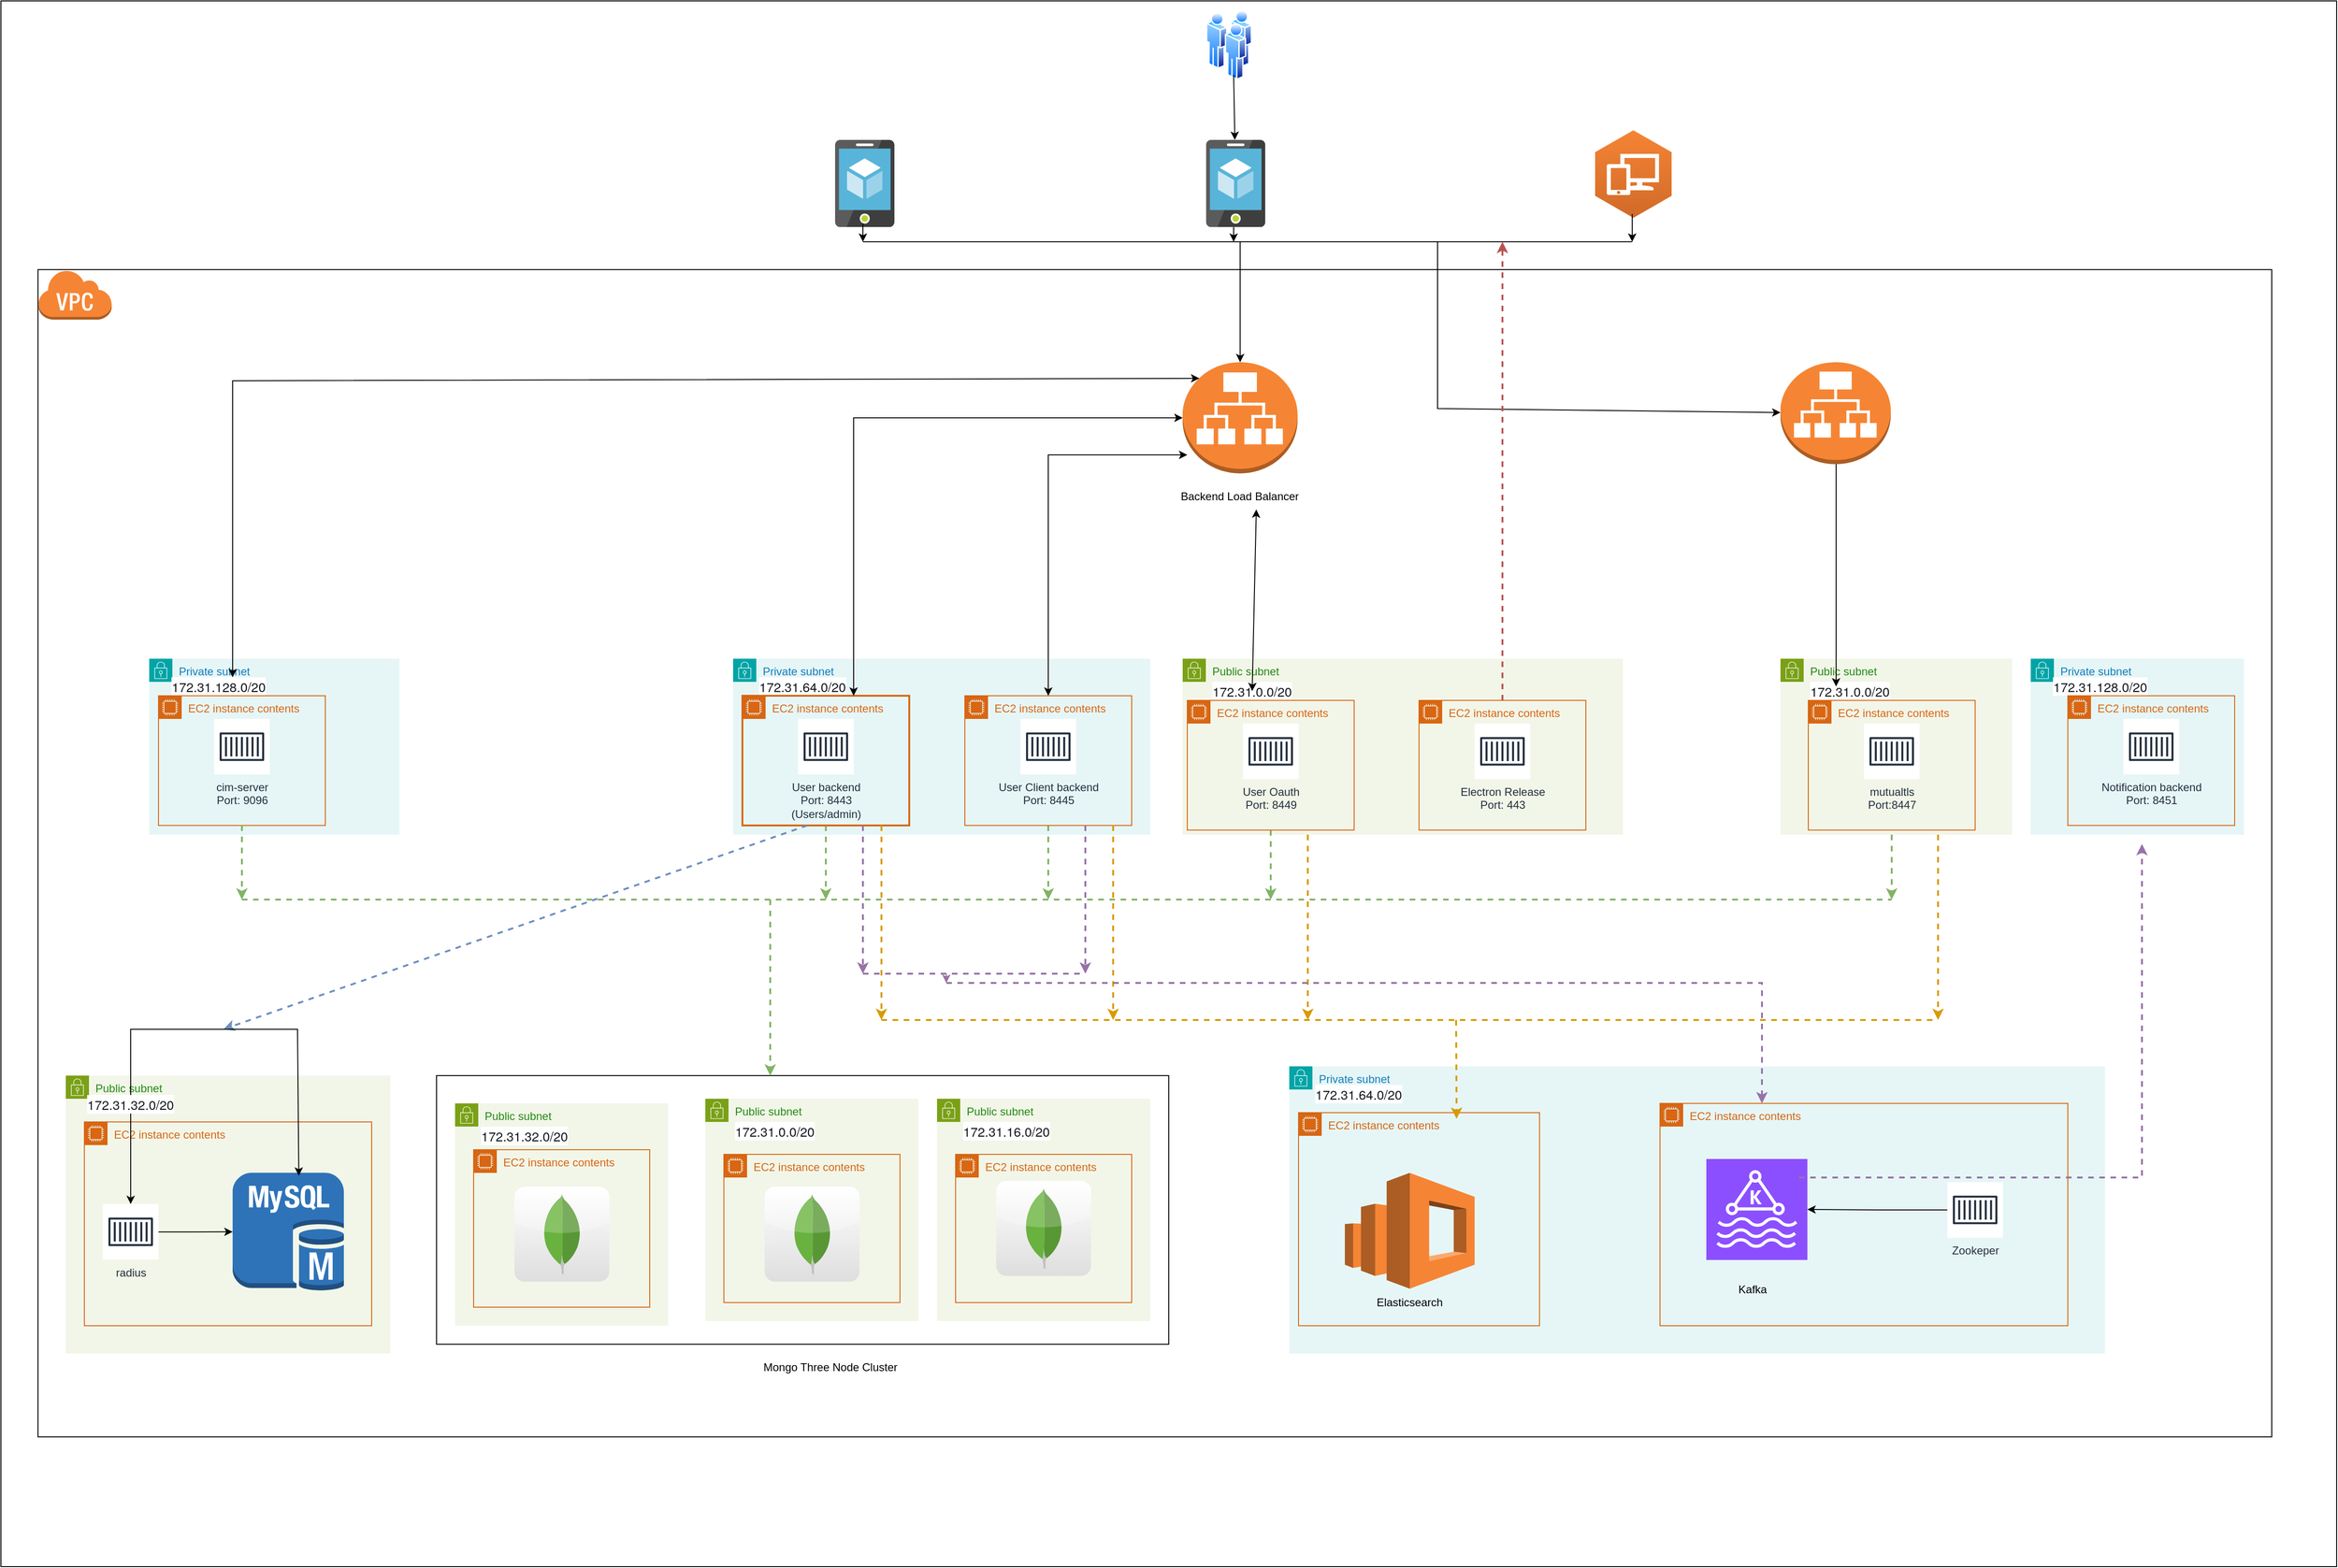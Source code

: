 <mxfile version="24.7.14">
  <diagram name="Page-1" id="pGAKAPKMy0GoA83f_Wez">
    <mxGraphModel dx="3497" dy="1487" grid="1" gridSize="10" guides="1" tooltips="1" connect="1" arrows="1" fold="1" page="1" pageScale="1" pageWidth="850" pageHeight="1100" math="0" shadow="0">
      <root>
        <mxCell id="0" />
        <mxCell id="1" parent="0" />
        <mxCell id="ZmOMr5aktULdy7HiZzXc-1" value="" style="rounded=0;whiteSpace=wrap;html=1;" vertex="1" parent="1">
          <mxGeometry x="-850" y="40" width="2520" height="1690" as="geometry" />
        </mxCell>
        <mxCell id="ZmOMr5aktULdy7HiZzXc-2" value="" style="image;aspect=fixed;perimeter=ellipsePerimeter;html=1;align=center;shadow=0;dashed=0;spacingTop=3;image=img/lib/active_directory/users.svg;" vertex="1" parent="1">
          <mxGeometry x="450.2" y="50" width="49.6" height="75.15" as="geometry" />
        </mxCell>
        <mxCell id="ZmOMr5aktULdy7HiZzXc-6" value="" style="image;sketch=0;aspect=fixed;html=1;points=[];align=center;fontSize=12;image=img/lib/mscae/App_Service_Mobile_App.svg;" vertex="1" parent="1">
          <mxGeometry x="50" y="190" width="64" height="94.12" as="geometry" />
        </mxCell>
        <mxCell id="ZmOMr5aktULdy7HiZzXc-8" value="" style="image;sketch=0;aspect=fixed;html=1;points=[];align=center;fontSize=12;image=img/lib/mscae/App_Service_Mobile_App.svg;" vertex="1" parent="1">
          <mxGeometry x="450.2" y="190" width="64" height="94.12" as="geometry" />
        </mxCell>
        <mxCell id="ZmOMr5aktULdy7HiZzXc-9" value="" style="outlineConnect=0;dashed=0;verticalLabelPosition=bottom;verticalAlign=top;align=center;html=1;shape=mxgraph.aws3.workspaces;fillColor=#D16A28;gradientColor=#F58435;gradientDirection=north;" vertex="1" parent="1">
          <mxGeometry x="870" y="179.62" width="82.5" height="94.5" as="geometry" />
        </mxCell>
        <mxCell id="ZmOMr5aktULdy7HiZzXc-16" value="" style="rounded=0;whiteSpace=wrap;html=1;" vertex="1" parent="1">
          <mxGeometry x="-810" y="330" width="2410" height="1260" as="geometry" />
        </mxCell>
        <mxCell id="ZmOMr5aktULdy7HiZzXc-18" value="" style="outlineConnect=0;dashed=0;verticalLabelPosition=bottom;verticalAlign=top;align=center;html=1;shape=mxgraph.aws3.virtual_private_cloud;fillColor=#F58534;gradientColor=none;" vertex="1" parent="1">
          <mxGeometry x="-810" y="330" width="79.5" height="54" as="geometry" />
        </mxCell>
        <mxCell id="ZmOMr5aktULdy7HiZzXc-19" value="" style="outlineConnect=0;dashed=0;verticalLabelPosition=bottom;verticalAlign=top;align=center;html=1;shape=mxgraph.aws3.application_load_balancer;fillColor=#F58534;gradientColor=none;" vertex="1" parent="1">
          <mxGeometry x="425" y="430" width="124" height="120" as="geometry" />
        </mxCell>
        <mxCell id="ZmOMr5aktULdy7HiZzXc-21" value="Public subnet" style="points=[[0,0],[0.25,0],[0.5,0],[0.75,0],[1,0],[1,0.25],[1,0.5],[1,0.75],[1,1],[0.75,1],[0.5,1],[0.25,1],[0,1],[0,0.75],[0,0.5],[0,0.25]];outlineConnect=0;gradientColor=none;html=1;whiteSpace=wrap;fontSize=12;fontStyle=0;container=1;pointerEvents=0;collapsible=0;recursiveResize=0;shape=mxgraph.aws4.group;grIcon=mxgraph.aws4.group_security_group;grStroke=0;strokeColor=#7AA116;fillColor=#F2F6E8;verticalAlign=top;align=left;spacingLeft=30;fontColor=#248814;dashed=0;" vertex="1" parent="1">
          <mxGeometry x="425" y="750" width="475" height="190" as="geometry" />
        </mxCell>
        <mxCell id="ZmOMr5aktULdy7HiZzXc-22" value="&lt;span style=&quot;color: rgb(22, 25, 31); font-family: &amp;quot;Amazon Ember&amp;quot;, &amp;quot;Helvetica Neue&amp;quot;, Roboto, Arial, sans-serif; font-size: 14px; text-align: start; background-color: rgb(255, 255, 255);&quot;&gt;172.31.0.0/20&lt;/span&gt;" style="text;html=1;align=center;verticalAlign=middle;whiteSpace=wrap;rounded=0;" vertex="1" parent="ZmOMr5aktULdy7HiZzXc-21">
          <mxGeometry x="30" y="20" width="90" height="30" as="geometry" />
        </mxCell>
        <mxCell id="ZmOMr5aktULdy7HiZzXc-140" style="edgeStyle=orthogonalEdgeStyle;rounded=0;orthogonalLoop=1;jettySize=auto;html=1;strokeWidth=2;dashed=1;fillColor=#d5e8d4;strokeColor=#82b366;" edge="1" parent="ZmOMr5aktULdy7HiZzXc-21" source="ZmOMr5aktULdy7HiZzXc-51">
          <mxGeometry relative="1" as="geometry">
            <mxPoint x="95" y="260" as="targetPoint" />
          </mxGeometry>
        </mxCell>
        <mxCell id="ZmOMr5aktULdy7HiZzXc-51" value="EC2 instance contents" style="points=[[0,0],[0.25,0],[0.5,0],[0.75,0],[1,0],[1,0.25],[1,0.5],[1,0.75],[1,1],[0.75,1],[0.5,1],[0.25,1],[0,1],[0,0.75],[0,0.5],[0,0.25]];outlineConnect=0;gradientColor=none;html=1;whiteSpace=wrap;fontSize=12;fontStyle=0;container=1;pointerEvents=0;collapsible=0;recursiveResize=0;shape=mxgraph.aws4.group;grIcon=mxgraph.aws4.group_ec2_instance_contents;strokeColor=#D86613;fillColor=none;verticalAlign=top;align=left;spacingLeft=30;fontColor=#D86613;dashed=0;" vertex="1" parent="ZmOMr5aktULdy7HiZzXc-21">
          <mxGeometry x="5" y="45" width="180" height="140" as="geometry" />
        </mxCell>
        <mxCell id="ZmOMr5aktULdy7HiZzXc-52" value="User Oauth&lt;br&gt;Port: 8449&lt;div&gt;&lt;br/&gt;&lt;/div&gt;" style="sketch=0;outlineConnect=0;fontColor=#232F3E;gradientColor=none;strokeColor=#232F3E;fillColor=#ffffff;dashed=0;verticalLabelPosition=bottom;verticalAlign=top;align=center;html=1;fontSize=12;fontStyle=0;aspect=fixed;shape=mxgraph.aws4.resourceIcon;resIcon=mxgraph.aws4.container_1;" vertex="1" parent="ZmOMr5aktULdy7HiZzXc-51">
          <mxGeometry x="60" y="25" width="60" height="60" as="geometry" />
        </mxCell>
        <mxCell id="ZmOMr5aktULdy7HiZzXc-161" value="" style="endArrow=classic;html=1;rounded=0;dashed=1;strokeWidth=2;fillColor=#ffe6cc;strokeColor=#d79b00;" edge="1" parent="ZmOMr5aktULdy7HiZzXc-51">
          <mxGeometry width="50" height="50" relative="1" as="geometry">
            <mxPoint x="130" y="145" as="sourcePoint" />
            <mxPoint x="130" y="345" as="targetPoint" />
          </mxGeometry>
        </mxCell>
        <mxCell id="ZmOMr5aktULdy7HiZzXc-53" value="EC2 instance contents" style="points=[[0,0],[0.25,0],[0.5,0],[0.75,0],[1,0],[1,0.25],[1,0.5],[1,0.75],[1,1],[0.75,1],[0.5,1],[0.25,1],[0,1],[0,0.75],[0,0.5],[0,0.25]];outlineConnect=0;gradientColor=none;html=1;whiteSpace=wrap;fontSize=12;fontStyle=0;container=1;pointerEvents=0;collapsible=0;recursiveResize=0;shape=mxgraph.aws4.group;grIcon=mxgraph.aws4.group_ec2_instance_contents;strokeColor=#D86613;fillColor=none;verticalAlign=top;align=left;spacingLeft=30;fontColor=#D86613;dashed=0;" vertex="1" parent="ZmOMr5aktULdy7HiZzXc-21">
          <mxGeometry x="255" y="45" width="180" height="140" as="geometry" />
        </mxCell>
        <mxCell id="ZmOMr5aktULdy7HiZzXc-54" value="Electron Release&lt;br&gt;Port: 443&lt;div&gt;&lt;br/&gt;&lt;/div&gt;" style="sketch=0;outlineConnect=0;fontColor=#232F3E;gradientColor=none;strokeColor=#232F3E;fillColor=#ffffff;dashed=0;verticalLabelPosition=bottom;verticalAlign=top;align=center;html=1;fontSize=12;fontStyle=0;aspect=fixed;shape=mxgraph.aws4.resourceIcon;resIcon=mxgraph.aws4.container_1;" vertex="1" parent="ZmOMr5aktULdy7HiZzXc-53">
          <mxGeometry x="60" y="25" width="60" height="60" as="geometry" />
        </mxCell>
        <mxCell id="ZmOMr5aktULdy7HiZzXc-35" value="Private subnet" style="points=[[0,0],[0.25,0],[0.5,0],[0.75,0],[1,0],[1,0.25],[1,0.5],[1,0.75],[1,1],[0.75,1],[0.5,1],[0.25,1],[0,1],[0,0.75],[0,0.5],[0,0.25]];outlineConnect=0;gradientColor=none;html=1;whiteSpace=wrap;fontSize=12;fontStyle=0;container=1;pointerEvents=0;collapsible=0;recursiveResize=0;shape=mxgraph.aws4.group;grIcon=mxgraph.aws4.group_security_group;grStroke=0;strokeColor=#00A4A6;fillColor=#E6F6F7;verticalAlign=top;align=left;spacingLeft=30;fontColor=#147EBA;dashed=1;" vertex="1" parent="1">
          <mxGeometry x="-60" y="750" width="450" height="190" as="geometry" />
        </mxCell>
        <mxCell id="ZmOMr5aktULdy7HiZzXc-36" value="&lt;span style=&quot;color: rgb(22, 25, 31); font-family: &amp;quot;Amazon Ember&amp;quot;, &amp;quot;Helvetica Neue&amp;quot;, Roboto, Arial, sans-serif; font-size: 14px; text-align: start; background-color: rgb(255, 255, 255);&quot;&gt;172.31.64.0/20&lt;/span&gt;" style="text;html=1;align=center;verticalAlign=middle;whiteSpace=wrap;rounded=0;" vertex="1" parent="ZmOMr5aktULdy7HiZzXc-35">
          <mxGeometry x="30" y="20" width="90" height="20" as="geometry" />
        </mxCell>
        <mxCell id="ZmOMr5aktULdy7HiZzXc-138" style="edgeStyle=orthogonalEdgeStyle;rounded=0;orthogonalLoop=1;jettySize=auto;html=1;dashed=1;strokeWidth=2;fillColor=#d5e8d4;strokeColor=#82b366;" edge="1" parent="ZmOMr5aktULdy7HiZzXc-35" source="ZmOMr5aktULdy7HiZzXc-37">
          <mxGeometry relative="1" as="geometry">
            <mxPoint x="100" y="260" as="targetPoint" />
          </mxGeometry>
        </mxCell>
        <mxCell id="ZmOMr5aktULdy7HiZzXc-37" value="EC2 instance contents" style="points=[[0,0],[0.25,0],[0.5,0],[0.75,0],[1,0],[1,0.25],[1,0.5],[1,0.75],[1,1],[0.75,1],[0.5,1],[0.25,1],[0,1],[0,0.75],[0,0.5],[0,0.25]];outlineConnect=0;gradientColor=none;html=1;whiteSpace=wrap;fontSize=12;fontStyle=0;container=1;pointerEvents=0;collapsible=0;recursiveResize=0;shape=mxgraph.aws4.group;grIcon=mxgraph.aws4.group_ec2_instance_contents;strokeColor=#D86613;fillColor=none;verticalAlign=top;align=left;spacingLeft=30;fontColor=#D86613;dashed=0;strokeWidth=2;" vertex="1" parent="ZmOMr5aktULdy7HiZzXc-35">
          <mxGeometry x="10" y="40" width="180" height="140" as="geometry" />
        </mxCell>
        <mxCell id="ZmOMr5aktULdy7HiZzXc-38" value="User backend&lt;br&gt;Port: 8443&lt;br&gt;(Users/admin)" style="sketch=0;outlineConnect=0;fontColor=#232F3E;gradientColor=none;strokeColor=#232F3E;fillColor=#ffffff;dashed=0;verticalLabelPosition=bottom;verticalAlign=top;align=center;html=1;fontSize=12;fontStyle=0;aspect=fixed;shape=mxgraph.aws4.resourceIcon;resIcon=mxgraph.aws4.container_1;" vertex="1" parent="ZmOMr5aktULdy7HiZzXc-37">
          <mxGeometry x="60" y="25" width="60" height="60" as="geometry" />
        </mxCell>
        <mxCell id="ZmOMr5aktULdy7HiZzXc-133" value="" style="endArrow=classic;html=1;rounded=0;strokeWidth=2;dashed=1;fillColor=#dae8fc;strokeColor=#6c8ebf;" edge="1" parent="ZmOMr5aktULdy7HiZzXc-37">
          <mxGeometry width="50" height="50" relative="1" as="geometry">
            <mxPoint x="70" y="140" as="sourcePoint" />
            <mxPoint x="-560" y="360" as="targetPoint" />
          </mxGeometry>
        </mxCell>
        <mxCell id="ZmOMr5aktULdy7HiZzXc-148" value="" style="endArrow=classic;html=1;rounded=0;strokeWidth=2;fillColor=#e1d5e7;strokeColor=#9673a6;dashed=1;" edge="1" parent="ZmOMr5aktULdy7HiZzXc-37">
          <mxGeometry width="50" height="50" relative="1" as="geometry">
            <mxPoint x="130" y="140" as="sourcePoint" />
            <mxPoint x="130" y="300" as="targetPoint" />
          </mxGeometry>
        </mxCell>
        <mxCell id="ZmOMr5aktULdy7HiZzXc-158" value="" style="endArrow=classic;html=1;rounded=0;dashed=1;strokeWidth=2;fillColor=#ffe6cc;strokeColor=#d79b00;" edge="1" parent="ZmOMr5aktULdy7HiZzXc-37">
          <mxGeometry width="50" height="50" relative="1" as="geometry">
            <mxPoint x="150" y="140" as="sourcePoint" />
            <mxPoint x="150" y="350" as="targetPoint" />
          </mxGeometry>
        </mxCell>
        <mxCell id="ZmOMr5aktULdy7HiZzXc-139" style="edgeStyle=orthogonalEdgeStyle;rounded=0;orthogonalLoop=1;jettySize=auto;html=1;fillColor=#d5e8d4;strokeColor=#82b366;dashed=1;strokeWidth=2;" edge="1" parent="ZmOMr5aktULdy7HiZzXc-35" source="ZmOMr5aktULdy7HiZzXc-47">
          <mxGeometry relative="1" as="geometry">
            <mxPoint x="340" y="260" as="targetPoint" />
          </mxGeometry>
        </mxCell>
        <mxCell id="ZmOMr5aktULdy7HiZzXc-47" value="EC2 instance contents" style="points=[[0,0],[0.25,0],[0.5,0],[0.75,0],[1,0],[1,0.25],[1,0.5],[1,0.75],[1,1],[0.75,1],[0.5,1],[0.25,1],[0,1],[0,0.75],[0,0.5],[0,0.25]];outlineConnect=0;gradientColor=none;html=1;whiteSpace=wrap;fontSize=12;fontStyle=0;container=1;pointerEvents=0;collapsible=0;recursiveResize=0;shape=mxgraph.aws4.group;grIcon=mxgraph.aws4.group_ec2_instance_contents;strokeColor=#D86613;fillColor=none;verticalAlign=top;align=left;spacingLeft=30;fontColor=#D86613;dashed=0;" vertex="1" parent="ZmOMr5aktULdy7HiZzXc-35">
          <mxGeometry x="250" y="40" width="180" height="140" as="geometry" />
        </mxCell>
        <mxCell id="ZmOMr5aktULdy7HiZzXc-48" value="User Client backend&lt;br&gt;Port: 8445&lt;div&gt;&lt;br/&gt;&lt;/div&gt;" style="sketch=0;outlineConnect=0;fontColor=#232F3E;gradientColor=none;strokeColor=#232F3E;fillColor=#ffffff;dashed=0;verticalLabelPosition=bottom;verticalAlign=top;align=center;html=1;fontSize=12;fontStyle=0;aspect=fixed;shape=mxgraph.aws4.resourceIcon;resIcon=mxgraph.aws4.container_1;" vertex="1" parent="ZmOMr5aktULdy7HiZzXc-47">
          <mxGeometry x="60" y="25" width="60" height="60" as="geometry" />
        </mxCell>
        <mxCell id="ZmOMr5aktULdy7HiZzXc-149" value="" style="endArrow=classic;html=1;rounded=0;strokeWidth=2;dashed=1;fillColor=#e1d5e7;strokeColor=#9673a6;" edge="1" parent="ZmOMr5aktULdy7HiZzXc-47">
          <mxGeometry width="50" height="50" relative="1" as="geometry">
            <mxPoint x="130" y="140" as="sourcePoint" />
            <mxPoint x="130" y="300" as="targetPoint" />
          </mxGeometry>
        </mxCell>
        <mxCell id="ZmOMr5aktULdy7HiZzXc-160" value="" style="endArrow=classic;html=1;rounded=0;dashed=1;fillColor=#ffe6cc;strokeColor=#d79b00;strokeWidth=2;" edge="1" parent="ZmOMr5aktULdy7HiZzXc-47">
          <mxGeometry width="50" height="50" relative="1" as="geometry">
            <mxPoint x="160" y="140" as="sourcePoint" />
            <mxPoint x="160" y="350" as="targetPoint" />
          </mxGeometry>
        </mxCell>
        <mxCell id="ZmOMr5aktULdy7HiZzXc-39" value="Private subnet" style="points=[[0,0],[0.25,0],[0.5,0],[0.75,0],[1,0],[1,0.25],[1,0.5],[1,0.75],[1,1],[0.75,1],[0.5,1],[0.25,1],[0,1],[0,0.75],[0,0.5],[0,0.25]];outlineConnect=0;gradientColor=none;html=1;whiteSpace=wrap;fontSize=12;fontStyle=0;container=1;pointerEvents=0;collapsible=0;recursiveResize=0;shape=mxgraph.aws4.group;grIcon=mxgraph.aws4.group_security_group;grStroke=0;strokeColor=#00A4A6;fillColor=#E6F6F7;verticalAlign=top;align=left;spacingLeft=30;fontColor=#147EBA;dashed=0;" vertex="1" parent="1">
          <mxGeometry x="-690" y="750" width="270" height="190" as="geometry" />
        </mxCell>
        <mxCell id="ZmOMr5aktULdy7HiZzXc-40" value="&lt;span style=&quot;color: rgb(22, 25, 31); font-family: &amp;quot;Amazon Ember&amp;quot;, &amp;quot;Helvetica Neue&amp;quot;, Roboto, Arial, sans-serif; font-size: 14px; text-align: start; background-color: rgb(255, 255, 255);&quot;&gt;172.31.128.0/20&lt;/span&gt;" style="text;html=1;align=center;verticalAlign=middle;whiteSpace=wrap;rounded=0;" vertex="1" parent="ZmOMr5aktULdy7HiZzXc-39">
          <mxGeometry x="30" y="20" width="90" height="20" as="geometry" />
        </mxCell>
        <mxCell id="ZmOMr5aktULdy7HiZzXc-41" value="EC2 instance contents" style="points=[[0,0],[0.25,0],[0.5,0],[0.75,0],[1,0],[1,0.25],[1,0.5],[1,0.75],[1,1],[0.75,1],[0.5,1],[0.25,1],[0,1],[0,0.75],[0,0.5],[0,0.25]];outlineConnect=0;gradientColor=none;html=1;whiteSpace=wrap;fontSize=12;fontStyle=0;container=1;pointerEvents=0;collapsible=0;recursiveResize=0;shape=mxgraph.aws4.group;grIcon=mxgraph.aws4.group_ec2_instance_contents;strokeColor=#D86613;fillColor=none;verticalAlign=top;align=left;spacingLeft=30;fontColor=#D86613;dashed=0;" vertex="1" parent="ZmOMr5aktULdy7HiZzXc-39">
          <mxGeometry x="10" y="40" width="180" height="140" as="geometry" />
        </mxCell>
        <mxCell id="ZmOMr5aktULdy7HiZzXc-42" value="&lt;div&gt;&lt;div&gt;cim-server&lt;/div&gt;&lt;div&gt;Port: 9096&lt;/div&gt;&lt;/div&gt;" style="sketch=0;outlineConnect=0;fontColor=#232F3E;gradientColor=none;strokeColor=#232F3E;fillColor=#ffffff;dashed=0;verticalLabelPosition=bottom;verticalAlign=top;align=center;html=1;fontSize=12;fontStyle=0;aspect=fixed;shape=mxgraph.aws4.resourceIcon;resIcon=mxgraph.aws4.container_1;" vertex="1" parent="ZmOMr5aktULdy7HiZzXc-41">
          <mxGeometry x="60" y="25" width="60" height="60" as="geometry" />
        </mxCell>
        <mxCell id="ZmOMr5aktULdy7HiZzXc-136" value="" style="endArrow=classic;html=1;rounded=0;strokeWidth=2;dashed=1;fillColor=#d5e8d4;strokeColor=#82b366;" edge="1" parent="ZmOMr5aktULdy7HiZzXc-41">
          <mxGeometry width="50" height="50" relative="1" as="geometry">
            <mxPoint x="90" y="140" as="sourcePoint" />
            <mxPoint x="90" y="220" as="targetPoint" />
          </mxGeometry>
        </mxCell>
        <mxCell id="ZmOMr5aktULdy7HiZzXc-58" value="Public subnet" style="points=[[0,0],[0.25,0],[0.5,0],[0.75,0],[1,0],[1,0.25],[1,0.5],[1,0.75],[1,1],[0.75,1],[0.5,1],[0.25,1],[0,1],[0,0.75],[0,0.5],[0,0.25]];outlineConnect=0;gradientColor=none;html=1;whiteSpace=wrap;fontSize=12;fontStyle=0;container=1;pointerEvents=0;collapsible=0;recursiveResize=0;shape=mxgraph.aws4.group;grIcon=mxgraph.aws4.group_security_group;grStroke=0;strokeColor=#7AA116;fillColor=#F2F6E8;verticalAlign=top;align=left;spacingLeft=30;fontColor=#248814;dashed=0;" vertex="1" parent="1">
          <mxGeometry x="1070" y="750" width="250" height="190" as="geometry" />
        </mxCell>
        <mxCell id="ZmOMr5aktULdy7HiZzXc-59" value="&lt;span style=&quot;color: rgb(22, 25, 31); font-family: &amp;quot;Amazon Ember&amp;quot;, &amp;quot;Helvetica Neue&amp;quot;, Roboto, Arial, sans-serif; font-size: 14px; text-align: start; background-color: rgb(255, 255, 255);&quot;&gt;172.31.0.0/20&lt;/span&gt;" style="text;html=1;align=center;verticalAlign=middle;whiteSpace=wrap;rounded=0;" vertex="1" parent="ZmOMr5aktULdy7HiZzXc-58">
          <mxGeometry x="30" y="20" width="90" height="30" as="geometry" />
        </mxCell>
        <mxCell id="ZmOMr5aktULdy7HiZzXc-60" value="EC2 instance contents" style="points=[[0,0],[0.25,0],[0.5,0],[0.75,0],[1,0],[1,0.25],[1,0.5],[1,0.75],[1,1],[0.75,1],[0.5,1],[0.25,1],[0,1],[0,0.75],[0,0.5],[0,0.25]];outlineConnect=0;gradientColor=none;html=1;whiteSpace=wrap;fontSize=12;fontStyle=0;container=1;pointerEvents=0;collapsible=0;recursiveResize=0;shape=mxgraph.aws4.group;grIcon=mxgraph.aws4.group_ec2_instance_contents;strokeColor=#D86613;fillColor=none;verticalAlign=top;align=left;spacingLeft=30;fontColor=#D86613;dashed=0;" vertex="1" parent="ZmOMr5aktULdy7HiZzXc-58">
          <mxGeometry x="30" y="45" width="180" height="140" as="geometry" />
        </mxCell>
        <mxCell id="ZmOMr5aktULdy7HiZzXc-61" value="&lt;div&gt;&lt;div&gt;mutualtls&lt;/div&gt;&lt;div&gt;Port:8447&lt;/div&gt;&lt;/div&gt;" style="sketch=0;outlineConnect=0;fontColor=#232F3E;gradientColor=none;strokeColor=#232F3E;fillColor=#ffffff;dashed=0;verticalLabelPosition=bottom;verticalAlign=top;align=center;html=1;fontSize=12;fontStyle=0;aspect=fixed;shape=mxgraph.aws4.resourceIcon;resIcon=mxgraph.aws4.container_1;" vertex="1" parent="ZmOMr5aktULdy7HiZzXc-60">
          <mxGeometry x="60" y="25" width="60" height="60" as="geometry" />
        </mxCell>
        <mxCell id="ZmOMr5aktULdy7HiZzXc-137" value="" style="endArrow=classic;html=1;rounded=0;strokeWidth=2;dashed=1;fillColor=#d5e8d4;strokeColor=#82b366;" edge="1" parent="ZmOMr5aktULdy7HiZzXc-60">
          <mxGeometry width="50" height="50" relative="1" as="geometry">
            <mxPoint x="90" y="145" as="sourcePoint" />
            <mxPoint x="90" y="215" as="targetPoint" />
          </mxGeometry>
        </mxCell>
        <mxCell id="ZmOMr5aktULdy7HiZzXc-159" value="" style="endArrow=classic;html=1;rounded=0;strokeWidth=2;dashed=1;fillColor=#ffe6cc;strokeColor=#d79b00;" edge="1" parent="ZmOMr5aktULdy7HiZzXc-60">
          <mxGeometry width="50" height="50" relative="1" as="geometry">
            <mxPoint x="140" y="145" as="sourcePoint" />
            <mxPoint x="140" y="345" as="targetPoint" />
          </mxGeometry>
        </mxCell>
        <mxCell id="ZmOMr5aktULdy7HiZzXc-65" value="" style="outlineConnect=0;dashed=0;verticalLabelPosition=bottom;verticalAlign=top;align=center;html=1;shape=mxgraph.aws3.application_load_balancer;fillColor=#F58534;gradientColor=none;" vertex="1" parent="1">
          <mxGeometry x="1070" y="430" width="119" height="110" as="geometry" />
        </mxCell>
        <mxCell id="ZmOMr5aktULdy7HiZzXc-66" value="" style="rounded=0;whiteSpace=wrap;html=1;" vertex="1" parent="1">
          <mxGeometry x="-380" y="1200" width="790" height="290" as="geometry" />
        </mxCell>
        <mxCell id="ZmOMr5aktULdy7HiZzXc-67" value="Public subnet" style="points=[[0,0],[0.25,0],[0.5,0],[0.75,0],[1,0],[1,0.25],[1,0.5],[1,0.75],[1,1],[0.75,1],[0.5,1],[0.25,1],[0,1],[0,0.75],[0,0.5],[0,0.25]];outlineConnect=0;gradientColor=none;html=1;whiteSpace=wrap;fontSize=12;fontStyle=0;container=1;pointerEvents=0;collapsible=0;recursiveResize=0;shape=mxgraph.aws4.group;grIcon=mxgraph.aws4.group_security_group;grStroke=0;strokeColor=#7AA116;fillColor=#F2F6E8;verticalAlign=top;align=left;spacingLeft=30;fontColor=#248814;dashed=0;" vertex="1" parent="1">
          <mxGeometry x="-360" y="1230" width="230" height="240" as="geometry" />
        </mxCell>
        <mxCell id="ZmOMr5aktULdy7HiZzXc-68" value="&lt;span style=&quot;color: rgb(22, 25, 31); font-family: &amp;quot;Amazon Ember&amp;quot;, &amp;quot;Helvetica Neue&amp;quot;, Roboto, Arial, sans-serif; font-size: 14px; text-align: start; background-color: rgb(255, 255, 255);&quot;&gt;172.31.32.0/20&lt;/span&gt;" style="text;html=1;align=center;verticalAlign=middle;whiteSpace=wrap;rounded=0;" vertex="1" parent="ZmOMr5aktULdy7HiZzXc-67">
          <mxGeometry x="30" y="20" width="90" height="30" as="geometry" />
        </mxCell>
        <mxCell id="ZmOMr5aktULdy7HiZzXc-74" value="" style="dashed=0;outlineConnect=0;html=1;align=center;labelPosition=center;verticalLabelPosition=bottom;verticalAlign=top;shape=mxgraph.webicons.mongodb;gradientColor=#DFDEDE" vertex="1" parent="ZmOMr5aktULdy7HiZzXc-67">
          <mxGeometry x="64" y="90" width="102.4" height="102.4" as="geometry" />
        </mxCell>
        <mxCell id="ZmOMr5aktULdy7HiZzXc-90" value="EC2 instance contents" style="points=[[0,0],[0.25,0],[0.5,0],[0.75,0],[1,0],[1,0.25],[1,0.5],[1,0.75],[1,1],[0.75,1],[0.5,1],[0.25,1],[0,1],[0,0.75],[0,0.5],[0,0.25]];outlineConnect=0;gradientColor=none;html=1;whiteSpace=wrap;fontSize=12;fontStyle=0;container=1;pointerEvents=0;collapsible=0;recursiveResize=0;shape=mxgraph.aws4.group;grIcon=mxgraph.aws4.group_ec2_instance_contents;strokeColor=#D86613;fillColor=none;verticalAlign=top;align=left;spacingLeft=30;fontColor=#D86613;dashed=0;" vertex="1" parent="ZmOMr5aktULdy7HiZzXc-67">
          <mxGeometry x="20" y="50" width="190" height="170" as="geometry" />
        </mxCell>
        <mxCell id="ZmOMr5aktULdy7HiZzXc-69" value="Public subnet" style="points=[[0,0],[0.25,0],[0.5,0],[0.75,0],[1,0],[1,0.25],[1,0.5],[1,0.75],[1,1],[0.75,1],[0.5,1],[0.25,1],[0,1],[0,0.75],[0,0.5],[0,0.25]];outlineConnect=0;gradientColor=none;html=1;whiteSpace=wrap;fontSize=12;fontStyle=0;container=1;pointerEvents=0;collapsible=0;recursiveResize=0;shape=mxgraph.aws4.group;grIcon=mxgraph.aws4.group_security_group;grStroke=0;strokeColor=#7AA116;fillColor=#F2F6E8;verticalAlign=top;align=left;spacingLeft=30;fontColor=#248814;dashed=0;" vertex="1" parent="1">
          <mxGeometry x="-90" y="1225" width="230" height="240" as="geometry" />
        </mxCell>
        <mxCell id="ZmOMr5aktULdy7HiZzXc-70" value="&lt;span style=&quot;color: rgb(22, 25, 31); font-family: &amp;quot;Amazon Ember&amp;quot;, &amp;quot;Helvetica Neue&amp;quot;, Roboto, Arial, sans-serif; font-size: 14px; text-align: start; background-color: rgb(255, 255, 255);&quot;&gt;172.31.0.0/20&lt;/span&gt;" style="text;html=1;align=center;verticalAlign=middle;whiteSpace=wrap;rounded=0;" vertex="1" parent="ZmOMr5aktULdy7HiZzXc-69">
          <mxGeometry x="30" y="20" width="90" height="30" as="geometry" />
        </mxCell>
        <mxCell id="ZmOMr5aktULdy7HiZzXc-75" value="" style="dashed=0;outlineConnect=0;html=1;align=center;labelPosition=center;verticalLabelPosition=bottom;verticalAlign=top;shape=mxgraph.webicons.mongodb;gradientColor=#DFDEDE" vertex="1" parent="ZmOMr5aktULdy7HiZzXc-69">
          <mxGeometry x="64" y="95" width="102.4" height="102.4" as="geometry" />
        </mxCell>
        <mxCell id="ZmOMr5aktULdy7HiZzXc-91" value="EC2 instance contents" style="points=[[0,0],[0.25,0],[0.5,0],[0.75,0],[1,0],[1,0.25],[1,0.5],[1,0.75],[1,1],[0.75,1],[0.5,1],[0.25,1],[0,1],[0,0.75],[0,0.5],[0,0.25]];outlineConnect=0;gradientColor=none;html=1;whiteSpace=wrap;fontSize=12;fontStyle=0;container=1;pointerEvents=0;collapsible=0;recursiveResize=0;shape=mxgraph.aws4.group;grIcon=mxgraph.aws4.group_ec2_instance_contents;strokeColor=#D86613;fillColor=none;verticalAlign=top;align=left;spacingLeft=30;fontColor=#D86613;dashed=0;" vertex="1" parent="ZmOMr5aktULdy7HiZzXc-69">
          <mxGeometry x="20" y="60" width="190" height="160" as="geometry" />
        </mxCell>
        <mxCell id="ZmOMr5aktULdy7HiZzXc-71" value="Public subnet" style="points=[[0,0],[0.25,0],[0.5,0],[0.75,0],[1,0],[1,0.25],[1,0.5],[1,0.75],[1,1],[0.75,1],[0.5,1],[0.25,1],[0,1],[0,0.75],[0,0.5],[0,0.25]];outlineConnect=0;gradientColor=none;html=1;whiteSpace=wrap;fontSize=12;fontStyle=0;container=1;pointerEvents=0;collapsible=0;recursiveResize=0;shape=mxgraph.aws4.group;grIcon=mxgraph.aws4.group_security_group;grStroke=0;strokeColor=#7AA116;fillColor=#F2F6E8;verticalAlign=top;align=left;spacingLeft=30;fontColor=#248814;dashed=0;" vertex="1" parent="1">
          <mxGeometry x="160" y="1225" width="230" height="240" as="geometry" />
        </mxCell>
        <mxCell id="ZmOMr5aktULdy7HiZzXc-72" value="&lt;span style=&quot;color: rgb(22, 25, 31); font-family: &amp;quot;Amazon Ember&amp;quot;, &amp;quot;Helvetica Neue&amp;quot;, Roboto, Arial, sans-serif; font-size: 14px; text-align: start; background-color: rgb(255, 255, 255);&quot;&gt;172.31.16.0/20&lt;/span&gt;" style="text;html=1;align=center;verticalAlign=middle;whiteSpace=wrap;rounded=0;" vertex="1" parent="ZmOMr5aktULdy7HiZzXc-71">
          <mxGeometry x="30" y="20" width="90" height="30" as="geometry" />
        </mxCell>
        <mxCell id="ZmOMr5aktULdy7HiZzXc-92" value="EC2 instance contents" style="points=[[0,0],[0.25,0],[0.5,0],[0.75,0],[1,0],[1,0.25],[1,0.5],[1,0.75],[1,1],[0.75,1],[0.5,1],[0.25,1],[0,1],[0,0.75],[0,0.5],[0,0.25]];outlineConnect=0;gradientColor=none;html=1;whiteSpace=wrap;fontSize=12;fontStyle=0;container=1;pointerEvents=0;collapsible=0;recursiveResize=0;shape=mxgraph.aws4.group;grIcon=mxgraph.aws4.group_ec2_instance_contents;strokeColor=#D86613;fillColor=none;verticalAlign=top;align=left;spacingLeft=30;fontColor=#D86613;dashed=0;" vertex="1" parent="ZmOMr5aktULdy7HiZzXc-71">
          <mxGeometry x="20" y="60" width="190" height="160" as="geometry" />
        </mxCell>
        <mxCell id="ZmOMr5aktULdy7HiZzXc-76" value="" style="dashed=0;outlineConnect=0;html=1;align=center;labelPosition=center;verticalLabelPosition=bottom;verticalAlign=top;shape=mxgraph.webicons.mongodb;gradientColor=#DFDEDE" vertex="1" parent="ZmOMr5aktULdy7HiZzXc-92">
          <mxGeometry x="43.8" y="28.8" width="102.4" height="102.4" as="geometry" />
        </mxCell>
        <mxCell id="ZmOMr5aktULdy7HiZzXc-78" value="Mongo Three Node Cluster" style="text;html=1;align=center;verticalAlign=middle;whiteSpace=wrap;rounded=0;" vertex="1" parent="1">
          <mxGeometry x="-80" y="1500" width="250" height="30" as="geometry" />
        </mxCell>
        <mxCell id="ZmOMr5aktULdy7HiZzXc-79" value="Private subnet" style="points=[[0,0],[0.25,0],[0.5,0],[0.75,0],[1,0],[1,0.25],[1,0.5],[1,0.75],[1,1],[0.75,1],[0.5,1],[0.25,1],[0,1],[0,0.75],[0,0.5],[0,0.25]];outlineConnect=0;gradientColor=none;html=1;whiteSpace=wrap;fontSize=12;fontStyle=0;container=1;pointerEvents=0;collapsible=0;recursiveResize=0;shape=mxgraph.aws4.group;grIcon=mxgraph.aws4.group_security_group;grStroke=0;strokeColor=#00A4A6;fillColor=#E6F6F7;verticalAlign=top;align=left;spacingLeft=30;fontColor=#147EBA;dashed=0;" vertex="1" parent="1">
          <mxGeometry x="540" y="1190" width="880" height="310" as="geometry" />
        </mxCell>
        <mxCell id="ZmOMr5aktULdy7HiZzXc-80" value="&lt;span style=&quot;color: rgb(22, 25, 31); font-family: &amp;quot;Amazon Ember&amp;quot;, &amp;quot;Helvetica Neue&amp;quot;, Roboto, Arial, sans-serif; font-size: 14px; text-align: start; background-color: rgb(255, 255, 255);&quot;&gt;172.31.64.0/20&lt;/span&gt;" style="text;html=1;align=center;verticalAlign=middle;whiteSpace=wrap;rounded=0;" vertex="1" parent="ZmOMr5aktULdy7HiZzXc-79">
          <mxGeometry x="30" y="20" width="90" height="20" as="geometry" />
        </mxCell>
        <mxCell id="ZmOMr5aktULdy7HiZzXc-81" value="EC2 instance contents" style="points=[[0,0],[0.25,0],[0.5,0],[0.75,0],[1,0],[1,0.25],[1,0.5],[1,0.75],[1,1],[0.75,1],[0.5,1],[0.25,1],[0,1],[0,0.75],[0,0.5],[0,0.25]];outlineConnect=0;gradientColor=none;html=1;whiteSpace=wrap;fontSize=12;fontStyle=0;container=1;pointerEvents=0;collapsible=0;recursiveResize=0;shape=mxgraph.aws4.group;grIcon=mxgraph.aws4.group_ec2_instance_contents;strokeColor=#D86613;fillColor=none;verticalAlign=top;align=left;spacingLeft=30;fontColor=#D86613;dashed=0;" vertex="1" parent="ZmOMr5aktULdy7HiZzXc-79">
          <mxGeometry x="10" y="50" width="260" height="230" as="geometry" />
        </mxCell>
        <mxCell id="ZmOMr5aktULdy7HiZzXc-88" value="" style="outlineConnect=0;dashed=0;verticalLabelPosition=bottom;verticalAlign=top;align=center;html=1;shape=mxgraph.aws3.elasticsearch_service;fillColor=#F58534;gradientColor=none;" vertex="1" parent="ZmOMr5aktULdy7HiZzXc-81">
          <mxGeometry x="50" y="65" width="140" height="125" as="geometry" />
        </mxCell>
        <mxCell id="ZmOMr5aktULdy7HiZzXc-89" value="Elasticsearch" style="text;html=1;align=center;verticalAlign=middle;whiteSpace=wrap;rounded=0;" vertex="1" parent="ZmOMr5aktULdy7HiZzXc-81">
          <mxGeometry x="45" y="190" width="150" height="30" as="geometry" />
        </mxCell>
        <mxCell id="ZmOMr5aktULdy7HiZzXc-93" value="EC2 instance contents" style="points=[[0,0],[0.25,0],[0.5,0],[0.75,0],[1,0],[1,0.25],[1,0.5],[1,0.75],[1,1],[0.75,1],[0.5,1],[0.25,1],[0,1],[0,0.75],[0,0.5],[0,0.25]];outlineConnect=0;gradientColor=none;html=1;whiteSpace=wrap;fontSize=12;fontStyle=0;container=1;pointerEvents=0;collapsible=0;recursiveResize=0;shape=mxgraph.aws4.group;grIcon=mxgraph.aws4.group_ec2_instance_contents;strokeColor=#D86613;fillColor=none;verticalAlign=top;align=left;spacingLeft=30;fontColor=#D86613;dashed=0;" vertex="1" parent="ZmOMr5aktULdy7HiZzXc-79">
          <mxGeometry x="400" y="40" width="440" height="240" as="geometry" />
        </mxCell>
        <mxCell id="ZmOMr5aktULdy7HiZzXc-94" value="" style="sketch=0;points=[[0,0,0],[0.25,0,0],[0.5,0,0],[0.75,0,0],[1,0,0],[0,1,0],[0.25,1,0],[0.5,1,0],[0.75,1,0],[1,1,0],[0,0.25,0],[0,0.5,0],[0,0.75,0],[1,0.25,0],[1,0.5,0],[1,0.75,0]];outlineConnect=0;fontColor=#232F3E;fillColor=#8C4FFF;strokeColor=#ffffff;dashed=0;verticalLabelPosition=bottom;verticalAlign=top;align=center;html=1;fontSize=12;fontStyle=0;aspect=fixed;shape=mxgraph.aws4.resourceIcon;resIcon=mxgraph.aws4.managed_streaming_for_kafka;" vertex="1" parent="ZmOMr5aktULdy7HiZzXc-93">
          <mxGeometry x="50" y="60" width="109" height="109" as="geometry" />
        </mxCell>
        <mxCell id="ZmOMr5aktULdy7HiZzXc-96" value="Kafka" style="text;html=1;align=center;verticalAlign=middle;whiteSpace=wrap;rounded=0;" vertex="1" parent="ZmOMr5aktULdy7HiZzXc-93">
          <mxGeometry x="70" y="186" width="60" height="30" as="geometry" />
        </mxCell>
        <mxCell id="ZmOMr5aktULdy7HiZzXc-108" style="edgeStyle=orthogonalEdgeStyle;rounded=0;orthogonalLoop=1;jettySize=auto;html=1;" edge="1" parent="1" source="ZmOMr5aktULdy7HiZzXc-95" target="ZmOMr5aktULdy7HiZzXc-94">
          <mxGeometry relative="1" as="geometry" />
        </mxCell>
        <mxCell id="ZmOMr5aktULdy7HiZzXc-95" value="Zookeper" style="sketch=0;outlineConnect=0;fontColor=#232F3E;gradientColor=none;strokeColor=#232F3E;fillColor=#ffffff;dashed=0;verticalLabelPosition=bottom;verticalAlign=top;align=center;html=1;fontSize=12;fontStyle=0;aspect=fixed;shape=mxgraph.aws4.resourceIcon;resIcon=mxgraph.aws4.container_1;" vertex="1" parent="1">
          <mxGeometry x="1250" y="1315" width="60" height="60" as="geometry" />
        </mxCell>
        <mxCell id="ZmOMr5aktULdy7HiZzXc-97" value="Public subnet" style="points=[[0,0],[0.25,0],[0.5,0],[0.75,0],[1,0],[1,0.25],[1,0.5],[1,0.75],[1,1],[0.75,1],[0.5,1],[0.25,1],[0,1],[0,0.75],[0,0.5],[0,0.25]];outlineConnect=0;gradientColor=none;html=1;whiteSpace=wrap;fontSize=12;fontStyle=0;container=1;pointerEvents=0;collapsible=0;recursiveResize=0;shape=mxgraph.aws4.group;grIcon=mxgraph.aws4.group_security_group;grStroke=0;strokeColor=#7AA116;fillColor=#F2F6E8;verticalAlign=top;align=left;spacingLeft=30;fontColor=#248814;dashed=0;" vertex="1" parent="1">
          <mxGeometry x="-780" y="1200" width="350" height="300" as="geometry" />
        </mxCell>
        <mxCell id="ZmOMr5aktULdy7HiZzXc-99" value="EC2 instance contents" style="points=[[0,0],[0.25,0],[0.5,0],[0.75,0],[1,0],[1,0.25],[1,0.5],[1,0.75],[1,1],[0.75,1],[0.5,1],[0.25,1],[0,1],[0,0.75],[0,0.5],[0,0.25]];outlineConnect=0;gradientColor=none;html=1;whiteSpace=wrap;fontSize=12;fontStyle=0;container=1;pointerEvents=0;collapsible=0;recursiveResize=0;shape=mxgraph.aws4.group;grIcon=mxgraph.aws4.group_ec2_instance_contents;strokeColor=#D86613;fillColor=none;verticalAlign=top;align=left;spacingLeft=30;fontColor=#D86613;dashed=0;" vertex="1" parent="ZmOMr5aktULdy7HiZzXc-97">
          <mxGeometry x="20" y="50" width="310" height="220" as="geometry" />
        </mxCell>
        <mxCell id="ZmOMr5aktULdy7HiZzXc-100" value="" style="outlineConnect=0;dashed=0;verticalLabelPosition=bottom;verticalAlign=top;align=center;html=1;shape=mxgraph.aws3.mysql_db_instance;fillColor=#2E73B8;gradientColor=none;" vertex="1" parent="ZmOMr5aktULdy7HiZzXc-99">
          <mxGeometry x="160" y="54.9" width="120" height="127.5" as="geometry" />
        </mxCell>
        <mxCell id="ZmOMr5aktULdy7HiZzXc-110" style="edgeStyle=orthogonalEdgeStyle;rounded=0;orthogonalLoop=1;jettySize=auto;html=1;" edge="1" parent="ZmOMr5aktULdy7HiZzXc-99" source="ZmOMr5aktULdy7HiZzXc-101" target="ZmOMr5aktULdy7HiZzXc-100">
          <mxGeometry relative="1" as="geometry" />
        </mxCell>
        <mxCell id="ZmOMr5aktULdy7HiZzXc-101" value="radius" style="sketch=0;outlineConnect=0;fontColor=#232F3E;gradientColor=none;strokeColor=#232F3E;fillColor=#ffffff;dashed=0;verticalLabelPosition=bottom;verticalAlign=top;align=center;html=1;fontSize=12;fontStyle=0;aspect=fixed;shape=mxgraph.aws4.resourceIcon;resIcon=mxgraph.aws4.container_1;" vertex="1" parent="ZmOMr5aktULdy7HiZzXc-99">
          <mxGeometry x="20" y="88.65" width="60" height="60" as="geometry" />
        </mxCell>
        <mxCell id="ZmOMr5aktULdy7HiZzXc-132" value="" style="endArrow=classic;startArrow=classic;html=1;rounded=0;entryX=0.595;entryY=0.025;entryDx=0;entryDy=0;entryPerimeter=0;" edge="1" parent="ZmOMr5aktULdy7HiZzXc-99" source="ZmOMr5aktULdy7HiZzXc-101" target="ZmOMr5aktULdy7HiZzXc-100">
          <mxGeometry width="50" height="50" relative="1" as="geometry">
            <mxPoint x="120" y="-90" as="sourcePoint" />
            <mxPoint x="170" y="-140" as="targetPoint" />
            <Array as="points">
              <mxPoint x="50" y="-100" />
              <mxPoint x="230" y="-100" />
            </Array>
          </mxGeometry>
        </mxCell>
        <mxCell id="ZmOMr5aktULdy7HiZzXc-102" value="&lt;span style=&quot;color: rgb(22, 25, 31); font-family: &amp;quot;Amazon Ember&amp;quot;, &amp;quot;Helvetica Neue&amp;quot;, Roboto, Arial, sans-serif; font-size: 14px; text-align: start; background-color: rgb(255, 255, 255);&quot;&gt;172.31.32.0/20&lt;/span&gt;" style="text;html=1;align=center;verticalAlign=middle;whiteSpace=wrap;rounded=0;" vertex="1" parent="ZmOMr5aktULdy7HiZzXc-97">
          <mxGeometry x="40" y="16" width="60" height="30" as="geometry" />
        </mxCell>
        <mxCell id="ZmOMr5aktULdy7HiZzXc-112" value="Backend Load Balancer" style="text;strokeColor=none;fillColor=none;align=left;verticalAlign=middle;spacingLeft=4;spacingRight=4;overflow=hidden;points=[[0,0.5],[1,0.5]];portConstraint=eastwest;rotatable=0;whiteSpace=wrap;html=1;" vertex="1" parent="1">
          <mxGeometry x="417" y="560" width="150" height="30" as="geometry" />
        </mxCell>
        <mxCell id="ZmOMr5aktULdy7HiZzXc-113" value="" style="endArrow=classic;startArrow=classic;html=1;rounded=0;entryX=0;entryY=0.5;entryDx=0;entryDy=0;entryPerimeter=0;" edge="1" parent="1" target="ZmOMr5aktULdy7HiZzXc-19">
          <mxGeometry width="50" height="50" relative="1" as="geometry">
            <mxPoint x="70" y="790" as="sourcePoint" />
            <mxPoint x="120" y="740" as="targetPoint" />
            <Array as="points">
              <mxPoint x="70" y="490" />
            </Array>
          </mxGeometry>
        </mxCell>
        <mxCell id="ZmOMr5aktULdy7HiZzXc-114" value="" style="endArrow=classic;startArrow=classic;html=1;rounded=0;entryX=0.145;entryY=0.145;entryDx=0;entryDy=0;entryPerimeter=0;" edge="1" parent="1" target="ZmOMr5aktULdy7HiZzXc-19">
          <mxGeometry width="50" height="50" relative="1" as="geometry">
            <mxPoint x="-600" y="770" as="sourcePoint" />
            <mxPoint x="-550" y="720" as="targetPoint" />
            <Array as="points">
              <mxPoint x="-600" y="450" />
            </Array>
          </mxGeometry>
        </mxCell>
        <mxCell id="ZmOMr5aktULdy7HiZzXc-115" value="" style="endArrow=classic;startArrow=classic;html=1;rounded=0;entryX=0.583;entryY=0.962;entryDx=0;entryDy=0;entryPerimeter=0;" edge="1" parent="1" target="ZmOMr5aktULdy7HiZzXc-112">
          <mxGeometry width="50" height="50" relative="1" as="geometry">
            <mxPoint x="500" y="785" as="sourcePoint" />
            <mxPoint x="490" y="580" as="targetPoint" />
          </mxGeometry>
        </mxCell>
        <mxCell id="ZmOMr5aktULdy7HiZzXc-116" value="" style="endArrow=classic;html=1;rounded=0;" edge="1" parent="1">
          <mxGeometry width="50" height="50" relative="1" as="geometry">
            <mxPoint x="1130" y="540" as="sourcePoint" />
            <mxPoint x="1130" y="780" as="targetPoint" />
          </mxGeometry>
        </mxCell>
        <mxCell id="ZmOMr5aktULdy7HiZzXc-119" value="" style="endArrow=none;html=1;rounded=0;" edge="1" parent="1">
          <mxGeometry width="50" height="50" relative="1" as="geometry">
            <mxPoint x="80" y="300" as="sourcePoint" />
            <mxPoint x="910" y="300" as="targetPoint" />
          </mxGeometry>
        </mxCell>
        <mxCell id="ZmOMr5aktULdy7HiZzXc-120" value="" style="endArrow=classic;html=1;rounded=0;" edge="1" parent="1">
          <mxGeometry width="50" height="50" relative="1" as="geometry">
            <mxPoint x="80" y="280" as="sourcePoint" />
            <mxPoint x="80" y="300" as="targetPoint" />
          </mxGeometry>
        </mxCell>
        <mxCell id="ZmOMr5aktULdy7HiZzXc-121" value="" style="endArrow=classic;html=1;rounded=0;" edge="1" parent="1">
          <mxGeometry width="50" height="50" relative="1" as="geometry">
            <mxPoint x="910" y="270" as="sourcePoint" />
            <mxPoint x="910" y="300" as="targetPoint" />
          </mxGeometry>
        </mxCell>
        <mxCell id="ZmOMr5aktULdy7HiZzXc-125" value="" style="endArrow=classic;html=1;rounded=0;" edge="1" parent="1">
          <mxGeometry width="50" height="50" relative="1" as="geometry">
            <mxPoint x="480" y="284.12" as="sourcePoint" />
            <mxPoint x="480" y="300" as="targetPoint" />
          </mxGeometry>
        </mxCell>
        <mxCell id="ZmOMr5aktULdy7HiZzXc-127" value="" style="endArrow=classic;html=1;rounded=0;" edge="1" parent="1" target="ZmOMr5aktULdy7HiZzXc-19">
          <mxGeometry width="50" height="50" relative="1" as="geometry">
            <mxPoint x="487" y="300" as="sourcePoint" />
            <mxPoint x="530" y="260" as="targetPoint" />
          </mxGeometry>
        </mxCell>
        <mxCell id="ZmOMr5aktULdy7HiZzXc-128" value="" style="endArrow=classic;html=1;rounded=0;" edge="1" parent="1" target="ZmOMr5aktULdy7HiZzXc-65">
          <mxGeometry width="50" height="50" relative="1" as="geometry">
            <mxPoint x="700" y="300" as="sourcePoint" />
            <mxPoint x="750" y="250" as="targetPoint" />
            <Array as="points">
              <mxPoint x="700" y="480" />
            </Array>
          </mxGeometry>
        </mxCell>
        <mxCell id="ZmOMr5aktULdy7HiZzXc-129" value="" style="endArrow=classic;html=1;rounded=0;exitX=0.5;exitY=0;exitDx=0;exitDy=0;fillColor=#f8cecc;strokeColor=#b85450;dashed=1;strokeWidth=2;" edge="1" parent="1" source="ZmOMr5aktULdy7HiZzXc-53">
          <mxGeometry width="50" height="50" relative="1" as="geometry">
            <mxPoint x="590" y="350" as="sourcePoint" />
            <mxPoint x="770" y="300" as="targetPoint" />
          </mxGeometry>
        </mxCell>
        <mxCell id="ZmOMr5aktULdy7HiZzXc-130" value="" style="endArrow=classic;startArrow=classic;html=1;rounded=0;exitX=0.5;exitY=0;exitDx=0;exitDy=0;" edge="1" parent="1" source="ZmOMr5aktULdy7HiZzXc-47">
          <mxGeometry width="50" height="50" relative="1" as="geometry">
            <mxPoint x="380" y="580" as="sourcePoint" />
            <mxPoint x="430" y="530" as="targetPoint" />
            <Array as="points">
              <mxPoint x="280" y="530" />
            </Array>
          </mxGeometry>
        </mxCell>
        <mxCell id="ZmOMr5aktULdy7HiZzXc-135" value="" style="endArrow=none;html=1;rounded=0;dashed=1;strokeWidth=2;fillColor=#d5e8d4;strokeColor=#82b366;" edge="1" parent="1">
          <mxGeometry width="50" height="50" relative="1" as="geometry">
            <mxPoint x="-590" y="1010" as="sourcePoint" />
            <mxPoint x="1190" y="1010" as="targetPoint" />
          </mxGeometry>
        </mxCell>
        <mxCell id="ZmOMr5aktULdy7HiZzXc-142" value="" style="endArrow=classic;html=1;rounded=0;fillColor=#d5e8d4;strokeColor=#82b366;strokeWidth=2;dashed=1;" edge="1" parent="1">
          <mxGeometry width="50" height="50" relative="1" as="geometry">
            <mxPoint x="-20" y="1010" as="sourcePoint" />
            <mxPoint x="-20" y="1200" as="targetPoint" />
          </mxGeometry>
        </mxCell>
        <mxCell id="ZmOMr5aktULdy7HiZzXc-146" value="" style="endArrow=none;html=1;rounded=0;strokeWidth=2;dashed=1;fillColor=#e1d5e7;strokeColor=#9673a6;" edge="1" parent="1">
          <mxGeometry width="50" height="50" relative="1" as="geometry">
            <mxPoint x="80" y="1090" as="sourcePoint" />
            <mxPoint x="320" y="1090" as="targetPoint" />
          </mxGeometry>
        </mxCell>
        <mxCell id="ZmOMr5aktULdy7HiZzXc-150" value="" style="endArrow=classic;html=1;rounded=0;entryX=0.25;entryY=0;entryDx=0;entryDy=0;fillColor=#e1d5e7;strokeColor=#9673a6;strokeWidth=2;dashed=1;" edge="1" parent="1" target="ZmOMr5aktULdy7HiZzXc-93">
          <mxGeometry width="50" height="50" relative="1" as="geometry">
            <mxPoint x="170" y="1100" as="sourcePoint" />
            <mxPoint x="210" y="1040" as="targetPoint" />
            <Array as="points">
              <mxPoint x="1050" y="1100" />
            </Array>
          </mxGeometry>
        </mxCell>
        <mxCell id="ZmOMr5aktULdy7HiZzXc-151" value="" style="endArrow=classic;html=1;rounded=0;fillColor=#e1d5e7;strokeColor=#9673a6;" edge="1" parent="1">
          <mxGeometry width="50" height="50" relative="1" as="geometry">
            <mxPoint x="170" y="1090" as="sourcePoint" />
            <mxPoint x="170" y="1100" as="targetPoint" />
          </mxGeometry>
        </mxCell>
        <mxCell id="ZmOMr5aktULdy7HiZzXc-157" value="" style="endArrow=none;html=1;rounded=0;dashed=1;strokeWidth=2;fillColor=#ffe6cc;strokeColor=#d79b00;" edge="1" parent="1">
          <mxGeometry width="50" height="50" relative="1" as="geometry">
            <mxPoint x="100" y="1140" as="sourcePoint" />
            <mxPoint x="1240" y="1140" as="targetPoint" />
          </mxGeometry>
        </mxCell>
        <mxCell id="ZmOMr5aktULdy7HiZzXc-162" value="" style="endArrow=classic;html=1;rounded=0;entryX=0.656;entryY=0.029;entryDx=0;entryDy=0;entryPerimeter=0;strokeWidth=2;dashed=1;fillColor=#ffe6cc;strokeColor=#d79b00;" edge="1" parent="1" target="ZmOMr5aktULdy7HiZzXc-81">
          <mxGeometry width="50" height="50" relative="1" as="geometry">
            <mxPoint x="720" y="1140" as="sourcePoint" />
            <mxPoint x="770" y="1090" as="targetPoint" />
          </mxGeometry>
        </mxCell>
        <mxCell id="ZmOMr5aktULdy7HiZzXc-165" value="Private subnet" style="points=[[0,0],[0.25,0],[0.5,0],[0.75,0],[1,0],[1,0.25],[1,0.5],[1,0.75],[1,1],[0.75,1],[0.5,1],[0.25,1],[0,1],[0,0.75],[0,0.5],[0,0.25]];outlineConnect=0;gradientColor=none;html=1;whiteSpace=wrap;fontSize=12;fontStyle=0;container=1;pointerEvents=0;collapsible=0;recursiveResize=0;shape=mxgraph.aws4.group;grIcon=mxgraph.aws4.group_security_group;grStroke=0;strokeColor=#00A4A6;fillColor=#E6F6F7;verticalAlign=top;align=left;spacingLeft=30;fontColor=#147EBA;dashed=0;" vertex="1" parent="1">
          <mxGeometry x="1340" y="750" width="230" height="190" as="geometry" />
        </mxCell>
        <mxCell id="ZmOMr5aktULdy7HiZzXc-166" value="&lt;span style=&quot;color: rgb(22, 25, 31); font-family: &amp;quot;Amazon Ember&amp;quot;, &amp;quot;Helvetica Neue&amp;quot;, Roboto, Arial, sans-serif; font-size: 14px; text-align: start; background-color: rgb(255, 255, 255);&quot;&gt;172.31.128.0/20&lt;/span&gt;" style="text;html=1;align=center;verticalAlign=middle;whiteSpace=wrap;rounded=0;" vertex="1" parent="ZmOMr5aktULdy7HiZzXc-165">
          <mxGeometry x="30" y="20" width="90" height="20" as="geometry" />
        </mxCell>
        <mxCell id="ZmOMr5aktULdy7HiZzXc-170" value="EC2 instance contents" style="points=[[0,0],[0.25,0],[0.5,0],[0.75,0],[1,0],[1,0.25],[1,0.5],[1,0.75],[1,1],[0.75,1],[0.5,1],[0.25,1],[0,1],[0,0.75],[0,0.5],[0,0.25]];outlineConnect=0;gradientColor=none;html=1;whiteSpace=wrap;fontSize=12;fontStyle=0;container=1;pointerEvents=0;collapsible=0;recursiveResize=0;shape=mxgraph.aws4.group;grIcon=mxgraph.aws4.group_ec2_instance_contents;strokeColor=#D86613;fillColor=none;verticalAlign=top;align=left;spacingLeft=30;fontColor=#D86613;dashed=0;" vertex="1" parent="ZmOMr5aktULdy7HiZzXc-165">
          <mxGeometry x="40" y="40" width="180" height="140" as="geometry" />
        </mxCell>
        <mxCell id="ZmOMr5aktULdy7HiZzXc-171" value="Notification backend&lt;br&gt;Port: 8451&lt;div&gt;&lt;br/&gt;&lt;/div&gt;" style="sketch=0;outlineConnect=0;fontColor=#232F3E;gradientColor=none;strokeColor=#232F3E;fillColor=#ffffff;dashed=0;verticalLabelPosition=bottom;verticalAlign=top;align=center;html=1;fontSize=12;fontStyle=0;aspect=fixed;shape=mxgraph.aws4.resourceIcon;resIcon=mxgraph.aws4.container_1;" vertex="1" parent="ZmOMr5aktULdy7HiZzXc-170">
          <mxGeometry x="60" y="25" width="60" height="60" as="geometry" />
        </mxCell>
        <mxCell id="ZmOMr5aktULdy7HiZzXc-173" value="" style="endArrow=classic;html=1;rounded=0;strokeWidth=2;dashed=1;fillColor=#e1d5e7;strokeColor=#9673a6;" edge="1" parent="1">
          <mxGeometry width="50" height="50" relative="1" as="geometry">
            <mxPoint x="1090" y="1310" as="sourcePoint" />
            <mxPoint x="1460" y="950" as="targetPoint" />
            <Array as="points">
              <mxPoint x="1460" y="1310" />
            </Array>
          </mxGeometry>
        </mxCell>
        <mxCell id="ZmOMr5aktULdy7HiZzXc-174" value="" style="endArrow=classic;html=1;rounded=0;" edge="1" parent="1" target="ZmOMr5aktULdy7HiZzXc-8">
          <mxGeometry width="50" height="50" relative="1" as="geometry">
            <mxPoint x="480" y="120" as="sourcePoint" />
            <mxPoint x="530" y="70" as="targetPoint" />
          </mxGeometry>
        </mxCell>
      </root>
    </mxGraphModel>
  </diagram>
</mxfile>
